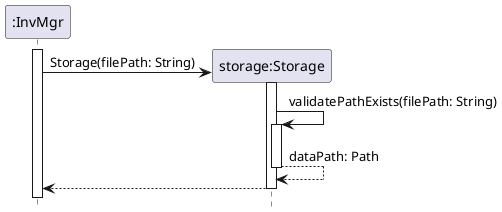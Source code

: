@startuml

hide footbox
skinparam SequenceReferenceBackgroundColor pink

participant ":InvMgr" as InvMgr
participant "storage:Storage" as Storage

activate InvMgr
    create Storage
    InvMgr -> Storage : Storage(filePath: String)
    activate Storage
        Storage -> Storage : validatePathExists(filePath: String)
        activate Storage
        return dataPath: Path
    return

@enduml
